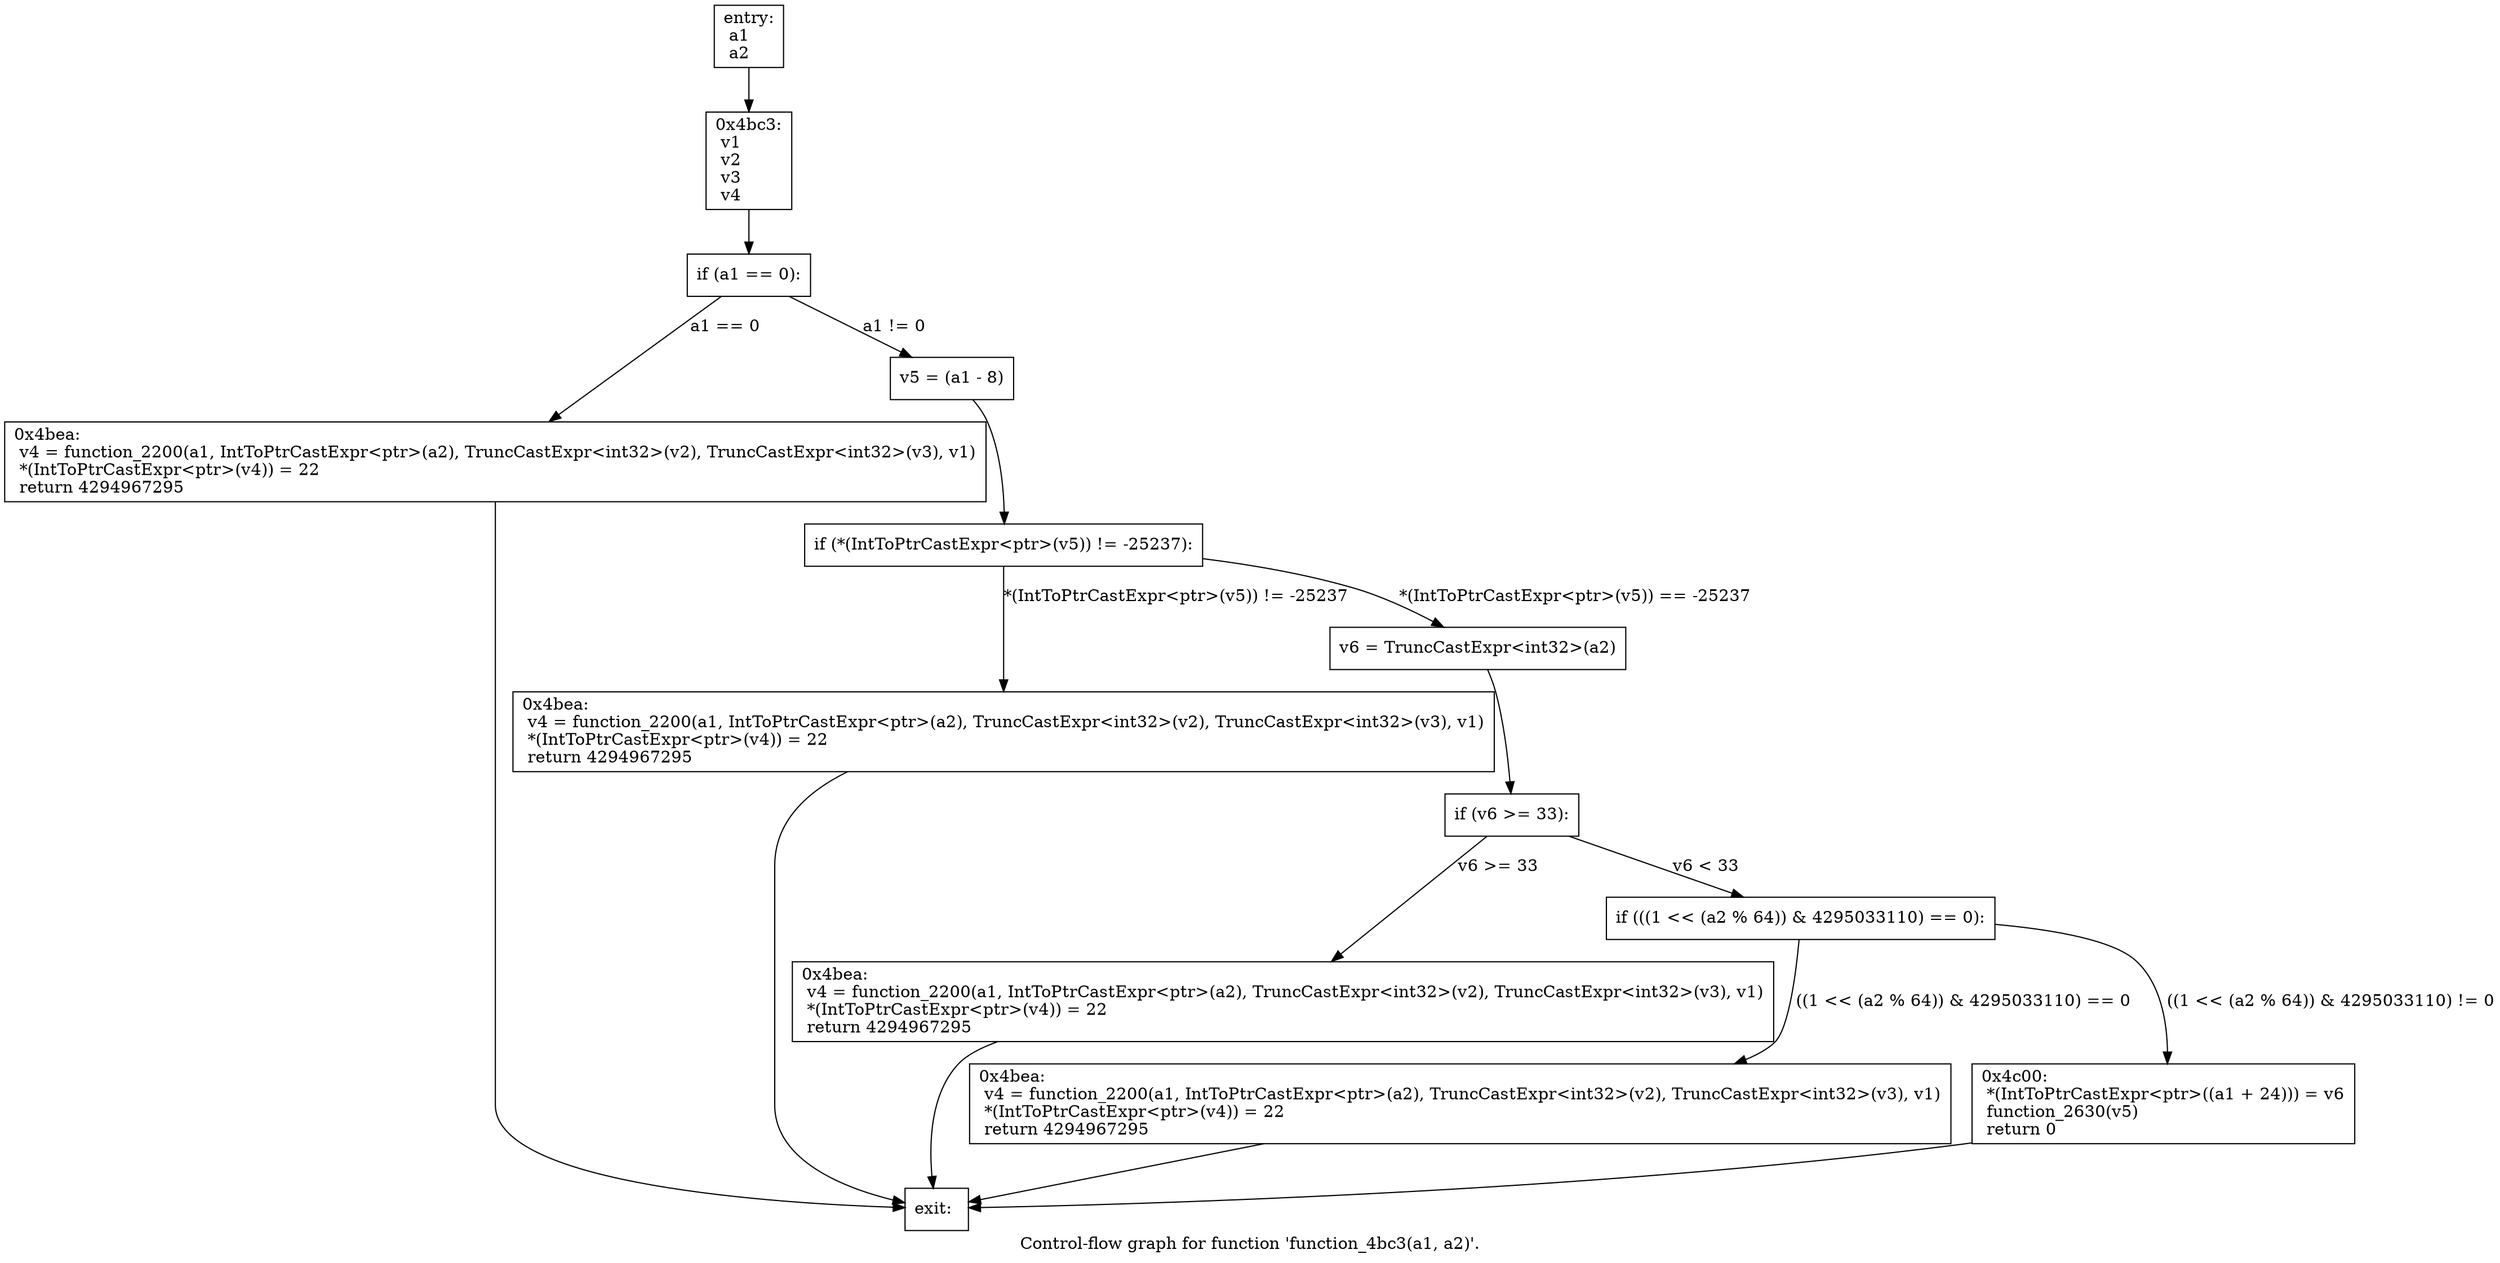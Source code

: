 digraph "Control-flow graph for function 'function_4bc3(a1, a2)'." {
  label="Control-flow graph for function 'function_4bc3(a1, a2)'.";
  node [shape=record];

  Node081A2288 [label="{entry:\l  a1\l  a2\l}"];
  Node081A2288 -> Node081A21B0;
  Node081A21B0 [label="{0x4bc3:\l  v1\l  v2\l  v3\l  v4\l}"];
  Node081A21B0 -> Node081A1E08;
  Node081A1E08 [label="{  if (a1 == 0):\l}"];
  Node081A1E08 -> Node081A26C0 [label="a1 == 0"];
  Node081A1E08 -> Node081A1EE0 [label="a1 != 0"];
  Node081A26C0 [label="{0x4bea:\l  v4 = function_2200(a1, IntToPtrCastExpr\<ptr\>(a2), TruncCastExpr\<int32\>(v2), TruncCastExpr\<int32\>(v3), v1)\l  *(IntToPtrCastExpr\<ptr\>(v4)) = 22\l  return 4294967295\l}"];
  Node081A26C0 -> Node081A1F70;
  Node081A1EE0 [label="{  v5 = (a1 - 8)\l}"];
  Node081A1EE0 -> Node081A27E0;
  Node081A1F70 [label="{exit:\l}"];
  Node081A27E0 [label="{  if (*(IntToPtrCastExpr\<ptr\>(v5)) != -25237):\l}"];
  Node081A27E0 -> Node081A2558 [label="*(IntToPtrCastExpr\<ptr\>(v5)) != -25237"];
  Node081A27E0 -> Node081A25E8 [label="*(IntToPtrCastExpr\<ptr\>(v5)) == -25237"];
  Node081A2558 [label="{0x4bea:\l  v4 = function_2200(a1, IntToPtrCastExpr\<ptr\>(a2), TruncCastExpr\<int32\>(v2), TruncCastExpr\<int32\>(v3), v1)\l  *(IntToPtrCastExpr\<ptr\>(v4)) = 22\l  return 4294967295\l}"];
  Node081A2558 -> Node081A1F70;
  Node081A25E8 [label="{  v6 = TruncCastExpr\<int32\>(a2)\l}"];
  Node081A25E8 -> Node081A2AF8;
  Node081A2AF8 [label="{  if (v6 \>= 33):\l}"];
  Node081A2AF8 -> Node081A2E10 [label="v6 \>= 33"];
  Node081A2AF8 -> Node081A28B8 [label="v6 \< 33"];
  Node081A2E10 [label="{0x4bea:\l  v4 = function_2200(a1, IntToPtrCastExpr\<ptr\>(a2), TruncCastExpr\<int32\>(v2), TruncCastExpr\<int32\>(v3), v1)\l  *(IntToPtrCastExpr\<ptr\>(v4)) = 22\l  return 4294967295\l}"];
  Node081A2E10 -> Node081A1F70;
  Node081A28B8 [label="{  if (((1 \<\< (a2 % 64)) & 4295033110) == 0):\l}"];
  Node081A28B8 -> Node081A2B88 [label="((1 \<\< (a2 % 64)) & 4295033110) == 0"];
  Node081A28B8 -> Node081A2B40 [label="((1 \<\< (a2 % 64)) & 4295033110) != 0"];
  Node081A2B88 [label="{0x4bea:\l  v4 = function_2200(a1, IntToPtrCastExpr\<ptr\>(a2), TruncCastExpr\<int32\>(v2), TruncCastExpr\<int32\>(v3), v1)\l  *(IntToPtrCastExpr\<ptr\>(v4)) = 22\l  return 4294967295\l}"];
  Node081A2B88 -> Node081A1F70;
  Node081A2B40 [label="{0x4c00:\l  *(IntToPtrCastExpr\<ptr\>((a1 + 24))) = v6\l  function_2630(v5)\l  return 0\l}"];
  Node081A2B40 -> Node081A1F70;

}
